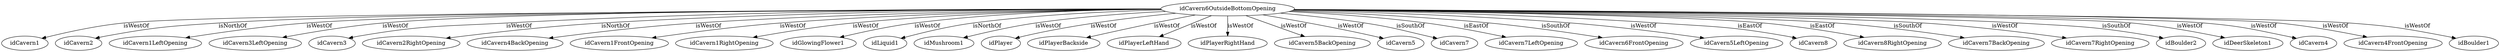 strict digraph  {
idCavern6OutsideBottomOpening [node_type=entity_node];
idCavern1 [node_type=entity_node];
idCavern2 [node_type=entity_node];
idCavern1LeftOpening [node_type=entity_node];
idCavern3LeftOpening [node_type=entity_node];
idCavern3 [node_type=entity_node];
idCavern2RightOpening [node_type=entity_node];
idCavern4BackOpening [node_type=entity_node];
idCavern1FrontOpening [node_type=entity_node];
idCavern1RightOpening [node_type=entity_node];
idGlowingFlower1 [node_type=entity_node];
idLiquid1 [node_type=entity_node];
idMushroom1 [node_type=entity_node];
idPlayer [node_type=entity_node];
idPlayerBackside [node_type=entity_node];
idPlayerLeftHand [node_type=entity_node];
idPlayerRightHand [node_type=entity_node];
idCavern5BackOpening [node_type=entity_node];
idCavern5 [node_type=entity_node];
idCavern7 [node_type=entity_node];
idCavern7LeftOpening [node_type=entity_node];
idCavern6FrontOpening [node_type=entity_node];
idCavern5LeftOpening [node_type=entity_node];
idCavern8 [node_type=entity_node];
idCavern8RightOpening [node_type=entity_node];
idCavern7BackOpening [node_type=entity_node];
idCavern7RightOpening [node_type=entity_node];
idBoulder2 [node_type=entity_node];
idDeerSkeleton1 [node_type=entity_node];
idCavern4 [node_type=entity_node];
idCavern4FrontOpening [node_type=entity_node];
idBoulder1 [node_type=entity_node];
idCavern6OutsideBottomOpening -> idCavern1  [edge_type=relationship, label=isWestOf];
idCavern6OutsideBottomOpening -> idCavern2  [edge_type=relationship, label=isNorthOf];
idCavern6OutsideBottomOpening -> idCavern1LeftOpening  [edge_type=relationship, label=isWestOf];
idCavern6OutsideBottomOpening -> idCavern3LeftOpening  [edge_type=relationship, label=isWestOf];
idCavern6OutsideBottomOpening -> idCavern3  [edge_type=relationship, label=isWestOf];
idCavern6OutsideBottomOpening -> idCavern2RightOpening  [edge_type=relationship, label=isNorthOf];
idCavern6OutsideBottomOpening -> idCavern4BackOpening  [edge_type=relationship, label=isWestOf];
idCavern6OutsideBottomOpening -> idCavern1FrontOpening  [edge_type=relationship, label=isWestOf];
idCavern6OutsideBottomOpening -> idCavern1RightOpening  [edge_type=relationship, label=isWestOf];
idCavern6OutsideBottomOpening -> idGlowingFlower1  [edge_type=relationship, label=isWestOf];
idCavern6OutsideBottomOpening -> idLiquid1  [edge_type=relationship, label=isNorthOf];
idCavern6OutsideBottomOpening -> idMushroom1  [edge_type=relationship, label=isWestOf];
idCavern6OutsideBottomOpening -> idPlayer  [edge_type=relationship, label=isWestOf];
idCavern6OutsideBottomOpening -> idPlayerBackside  [edge_type=relationship, label=isWestOf];
idCavern6OutsideBottomOpening -> idPlayerLeftHand  [edge_type=relationship, label=isWestOf];
idCavern6OutsideBottomOpening -> idPlayerRightHand  [edge_type=relationship, label=isWestOf];
idCavern6OutsideBottomOpening -> idCavern5BackOpening  [edge_type=relationship, label=isWestOf];
idCavern6OutsideBottomOpening -> idCavern5  [edge_type=relationship, label=isWestOf];
idCavern6OutsideBottomOpening -> idCavern7  [edge_type=relationship, label=isSouthOf];
idCavern6OutsideBottomOpening -> idCavern7LeftOpening  [edge_type=relationship, label=isEastOf];
idCavern6OutsideBottomOpening -> idCavern6FrontOpening  [edge_type=relationship, label=isSouthOf];
idCavern6OutsideBottomOpening -> idCavern5LeftOpening  [edge_type=relationship, label=isWestOf];
idCavern6OutsideBottomOpening -> idCavern8  [edge_type=relationship, label=isEastOf];
idCavern6OutsideBottomOpening -> idCavern8RightOpening  [edge_type=relationship, label=isEastOf];
idCavern6OutsideBottomOpening -> idCavern7BackOpening  [edge_type=relationship, label=isSouthOf];
idCavern6OutsideBottomOpening -> idCavern7RightOpening  [edge_type=relationship, label=isWestOf];
idCavern6OutsideBottomOpening -> idBoulder2  [edge_type=relationship, label=isSouthOf];
idCavern6OutsideBottomOpening -> idDeerSkeleton1  [edge_type=relationship, label=isWestOf];
idCavern6OutsideBottomOpening -> idCavern4  [edge_type=relationship, label=isWestOf];
idCavern6OutsideBottomOpening -> idCavern4FrontOpening  [edge_type=relationship, label=isWestOf];
idCavern6OutsideBottomOpening -> idBoulder1  [edge_type=relationship, label=isWestOf];
}
